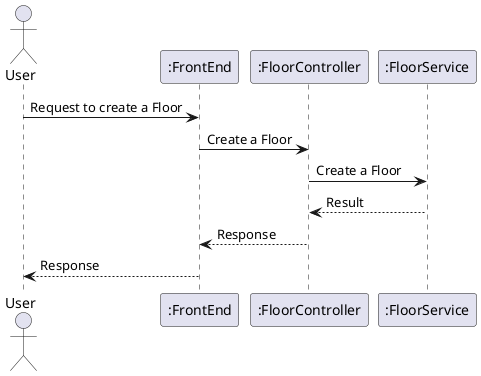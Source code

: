 @startuml
actor "User" as user
participant ":FrontEnd" as frontend
participant ":FloorController" as controller
participant ":FloorService" as service

user -> frontend: Request to create a Floor
frontend -> controller: Create a Floor
controller -> service: Create a Floor
service --> controller: Result
controller --> frontend: Response
frontend --> user: Response
@enduml
